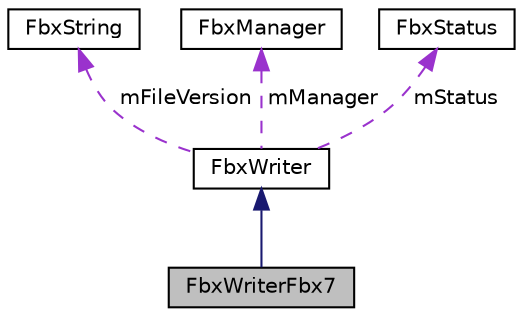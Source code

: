 digraph "FbxWriterFbx7"
{
  edge [fontname="Helvetica",fontsize="10",labelfontname="Helvetica",labelfontsize="10"];
  node [fontname="Helvetica",fontsize="10",shape=record];
  Node2 [label="FbxWriterFbx7",height=0.2,width=0.4,color="black", fillcolor="grey75", style="filled", fontcolor="black"];
  Node3 -> Node2 [dir="back",color="midnightblue",fontsize="10",style="solid",fontname="Helvetica"];
  Node3 [label="FbxWriter",height=0.2,width=0.4,color="black", fillcolor="white", style="filled",URL="$class_fbx_writer.html"];
  Node4 -> Node3 [dir="back",color="darkorchid3",fontsize="10",style="dashed",label=" mFileVersion" ,fontname="Helvetica"];
  Node4 [label="FbxString",height=0.2,width=0.4,color="black", fillcolor="white", style="filled",URL="$class_fbx_string.html"];
  Node5 -> Node3 [dir="back",color="darkorchid3",fontsize="10",style="dashed",label=" mManager" ,fontname="Helvetica"];
  Node5 [label="FbxManager",height=0.2,width=0.4,color="black", fillcolor="white", style="filled",URL="$class_fbx_manager.html"];
  Node6 -> Node3 [dir="back",color="darkorchid3",fontsize="10",style="dashed",label=" mStatus" ,fontname="Helvetica"];
  Node6 [label="FbxStatus",height=0.2,width=0.4,color="black", fillcolor="white", style="filled",URL="$class_fbx_status.html"];
}
